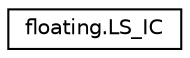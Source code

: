 digraph "Graphical Class Hierarchy"
{
 // LATEX_PDF_SIZE
  edge [fontname="Helvetica",fontsize="10",labelfontname="Helvetica",labelfontsize="10"];
  node [fontname="Helvetica",fontsize="10",shape=record];
  rankdir="LR";
  Node0 [label="floating.LS_IC",height=0.2,width=0.4,color="black", fillcolor="white", style="filled",URL="$classfloating_1_1LS__IC.html",tooltip=" "];
}
